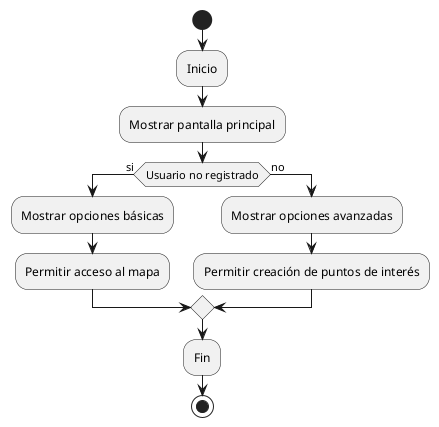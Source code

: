 @startuml
start
:Inicio;
:Mostrar pantalla principal;

if (Usuario no registrado) then (si)
  :Mostrar opciones básicas;
  :Permitir acceso al mapa;
else (no)
  :Mostrar opciones avanzadas;
  :Permitir creación de puntos de interés;
endif

:Fin;
stop
@enduml
